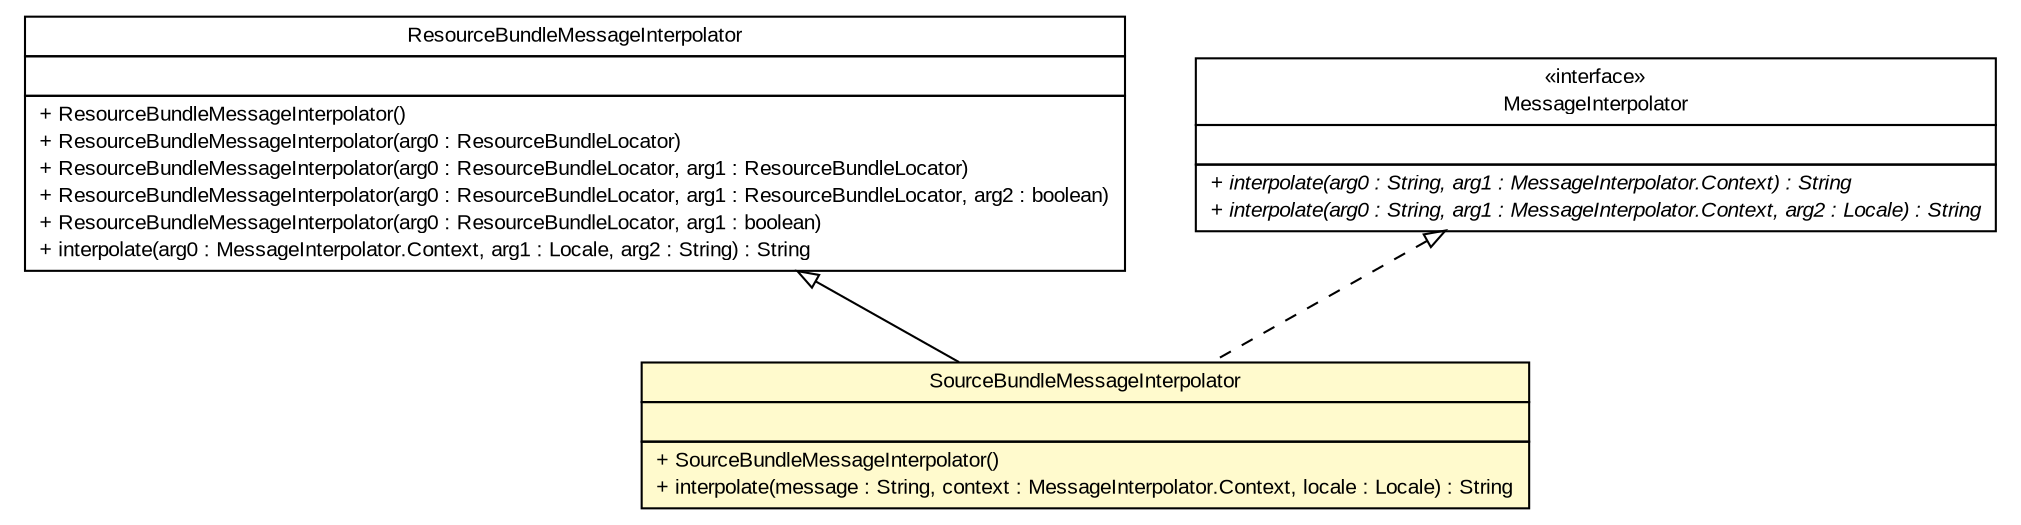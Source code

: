 #!/usr/local/bin/dot
#
# Class diagram 
# Generated by UMLGraph version R5_6 (http://www.umlgraph.org/)
#

digraph G {
	edge [fontname="arial",fontsize=10,labelfontname="arial",labelfontsize=10];
	node [fontname="arial",fontsize=10,shape=plaintext];
	nodesep=0.25;
	ranksep=0.5;
	// br.gov.to.sefaz.util.SourceBundleMessageInterpolator
	c11448 [label=<<table title="br.gov.to.sefaz.util.SourceBundleMessageInterpolator" border="0" cellborder="1" cellspacing="0" cellpadding="2" port="p" bgcolor="lemonChiffon" href="./SourceBundleMessageInterpolator.html">
		<tr><td><table border="0" cellspacing="0" cellpadding="1">
<tr><td align="center" balign="center"> SourceBundleMessageInterpolator </td></tr>
		</table></td></tr>
		<tr><td><table border="0" cellspacing="0" cellpadding="1">
<tr><td align="left" balign="left">  </td></tr>
		</table></td></tr>
		<tr><td><table border="0" cellspacing="0" cellpadding="1">
<tr><td align="left" balign="left"> + SourceBundleMessageInterpolator() </td></tr>
<tr><td align="left" balign="left"> + interpolate(message : String, context : MessageInterpolator.Context, locale : Locale) : String </td></tr>
		</table></td></tr>
		</table>>, URL="./SourceBundleMessageInterpolator.html", fontname="arial", fontcolor="black", fontsize=10.0];
	//br.gov.to.sefaz.util.SourceBundleMessageInterpolator extends org.hibernate.validator.messageinterpolation.ResourceBundleMessageInterpolator
	c11549:p -> c11448:p [dir=back,arrowtail=empty];
	//br.gov.to.sefaz.util.SourceBundleMessageInterpolator implements javax.validation.MessageInterpolator
	c11550:p -> c11448:p [dir=back,arrowtail=empty,style=dashed];
	// javax.validation.MessageInterpolator
	c11550 [label=<<table title="javax.validation.MessageInterpolator" border="0" cellborder="1" cellspacing="0" cellpadding="2" port="p" href="http://java.sun.com/j2se/1.4.2/docs/api/javax/validation/MessageInterpolator.html">
		<tr><td><table border="0" cellspacing="0" cellpadding="1">
<tr><td align="center" balign="center"> &#171;interface&#187; </td></tr>
<tr><td align="center" balign="center"> MessageInterpolator </td></tr>
		</table></td></tr>
		<tr><td><table border="0" cellspacing="0" cellpadding="1">
<tr><td align="left" balign="left">  </td></tr>
		</table></td></tr>
		<tr><td><table border="0" cellspacing="0" cellpadding="1">
<tr><td align="left" balign="left"><font face="arial italic" point-size="10.0"> + interpolate(arg0 : String, arg1 : MessageInterpolator.Context) : String </font></td></tr>
<tr><td align="left" balign="left"><font face="arial italic" point-size="10.0"> + interpolate(arg0 : String, arg1 : MessageInterpolator.Context, arg2 : Locale) : String </font></td></tr>
		</table></td></tr>
		</table>>, URL="http://java.sun.com/j2se/1.4.2/docs/api/javax/validation/MessageInterpolator.html", fontname="arial", fontcolor="black", fontsize=10.0];
	// org.hibernate.validator.messageinterpolation.ResourceBundleMessageInterpolator
	c11549 [label=<<table title="org.hibernate.validator.messageinterpolation.ResourceBundleMessageInterpolator" border="0" cellborder="1" cellspacing="0" cellpadding="2" port="p" href="http://java.sun.com/j2se/1.4.2/docs/api/org/hibernate/validator/messageinterpolation/ResourceBundleMessageInterpolator.html">
		<tr><td><table border="0" cellspacing="0" cellpadding="1">
<tr><td align="center" balign="center"> ResourceBundleMessageInterpolator </td></tr>
		</table></td></tr>
		<tr><td><table border="0" cellspacing="0" cellpadding="1">
<tr><td align="left" balign="left">  </td></tr>
		</table></td></tr>
		<tr><td><table border="0" cellspacing="0" cellpadding="1">
<tr><td align="left" balign="left"> + ResourceBundleMessageInterpolator() </td></tr>
<tr><td align="left" balign="left"> + ResourceBundleMessageInterpolator(arg0 : ResourceBundleLocator) </td></tr>
<tr><td align="left" balign="left"> + ResourceBundleMessageInterpolator(arg0 : ResourceBundleLocator, arg1 : ResourceBundleLocator) </td></tr>
<tr><td align="left" balign="left"> + ResourceBundleMessageInterpolator(arg0 : ResourceBundleLocator, arg1 : ResourceBundleLocator, arg2 : boolean) </td></tr>
<tr><td align="left" balign="left"> + ResourceBundleMessageInterpolator(arg0 : ResourceBundleLocator, arg1 : boolean) </td></tr>
<tr><td align="left" balign="left"> + interpolate(arg0 : MessageInterpolator.Context, arg1 : Locale, arg2 : String) : String </td></tr>
		</table></td></tr>
		</table>>, URL="http://java.sun.com/j2se/1.4.2/docs/api/org/hibernate/validator/messageinterpolation/ResourceBundleMessageInterpolator.html", fontname="arial", fontcolor="black", fontsize=10.0];
}

